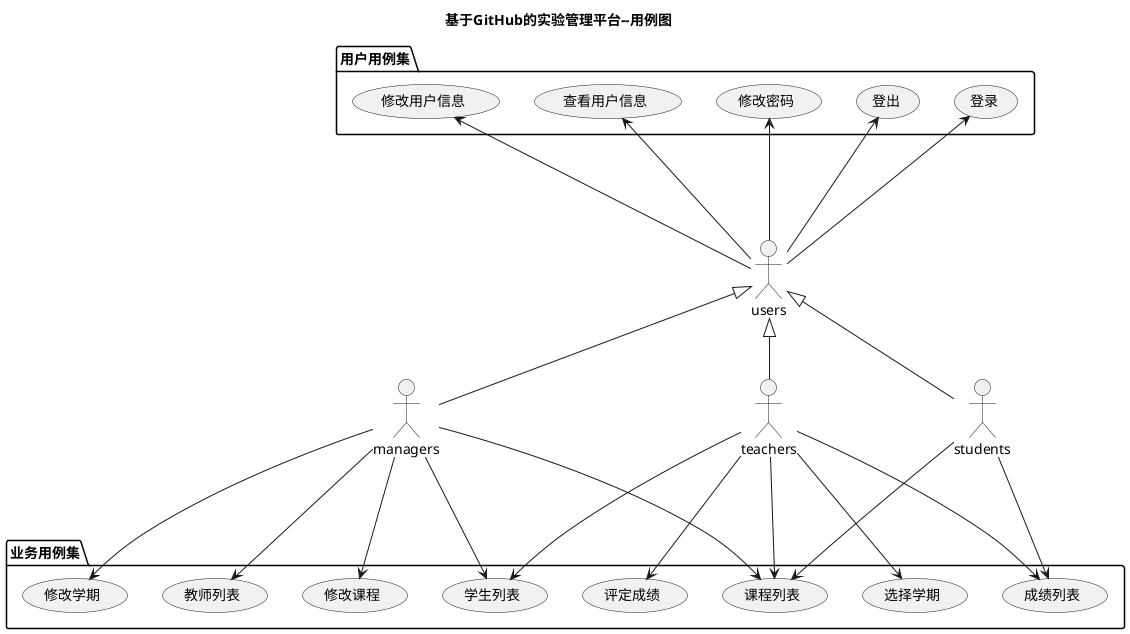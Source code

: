 @startuml
title 基于GitHub的实验管理平台--用例图

actor users
actor managers
actor teachers
actor students

users <|-- teachers
users <|-- students
users <|-- managers

package 用户用例集 {
users --up-> (登录)
users --up-> (登出)
users --up-> (修改密码)
users --up-> (查看用户信息)
users --up-> (修改用户信息)
}

package 业务用例集 {
teachers ---> (选择学期)
teachers ---> (评定成绩)
teachers ---> (学生列表)
teachers ---> (课程列表)
teachers ---> (成绩列表)

students ---> (成绩列表)
students ---> (课程列表)

managers ---> (修改课程)
managers ---> (修改学期)
managers ---> (学生列表)
managers ---> (教师列表)
managers ---> (课程列表)

}

@enduml